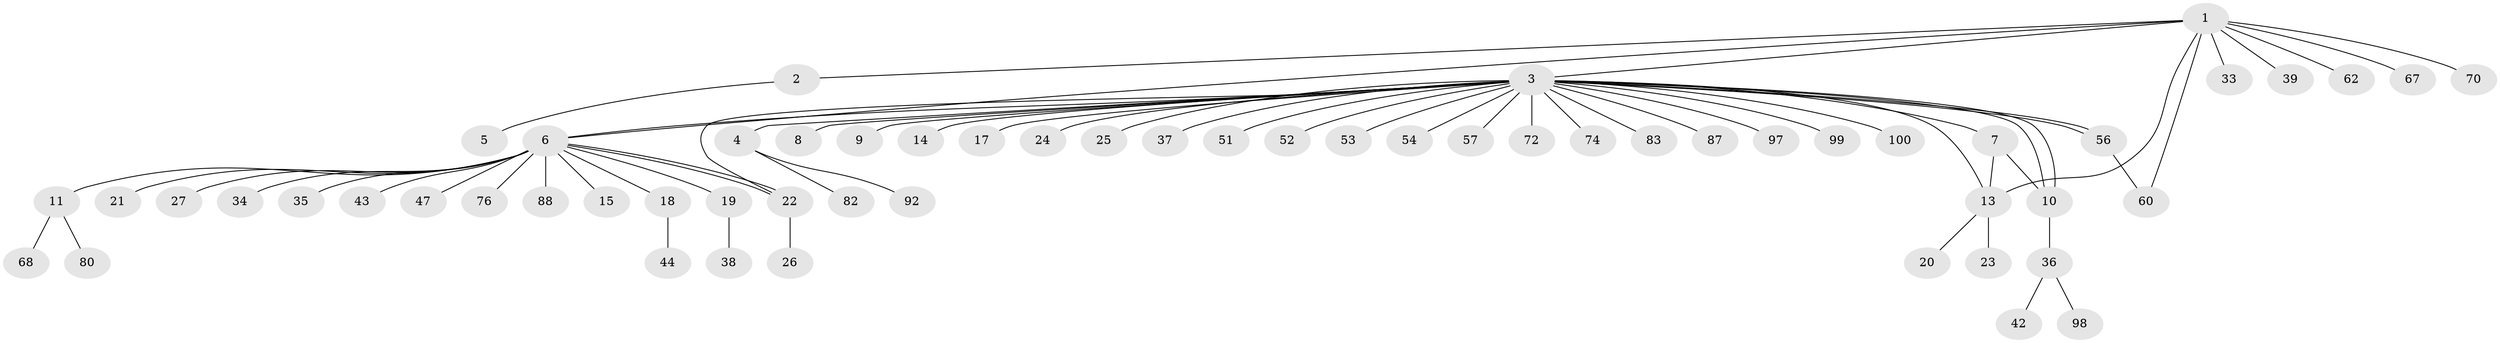 // original degree distribution, {11: 0.009900990099009901, 2: 0.15841584158415842, 32: 0.009900990099009901, 3: 0.10891089108910891, 1: 0.6237623762376238, 16: 0.009900990099009901, 5: 0.019801980198019802, 4: 0.039603960396039604, 7: 0.009900990099009901, 6: 0.009900990099009901}
// Generated by graph-tools (version 1.1) at 2025/18/03/04/25 18:18:28]
// undirected, 60 vertices, 68 edges
graph export_dot {
graph [start="1"]
  node [color=gray90,style=filled];
  1 [super="+12"];
  2;
  3 [super="+29"];
  4;
  5;
  6;
  7 [super="+90+48"];
  8;
  9;
  10 [super="+94+16"];
  11;
  13 [super="+40+93+45+31"];
  14;
  15;
  17 [super="+49"];
  18;
  19 [super="+63+32+28"];
  20;
  21;
  22 [super="+30"];
  23;
  24;
  25;
  26 [super="+65+84"];
  27;
  33;
  34;
  35 [super="+78"];
  36;
  37;
  38;
  39 [super="+69"];
  42 [super="+91"];
  43;
  44 [super="+95"];
  47;
  51;
  52;
  53 [super="+59"];
  54 [super="+101"];
  56;
  57;
  60 [super="+81+66"];
  62;
  67;
  68;
  70;
  72;
  74;
  76;
  80;
  82;
  83;
  87;
  88;
  92;
  97;
  98;
  99;
  100;
  1 -- 2;
  1 -- 3;
  1 -- 6;
  1 -- 33;
  1 -- 39;
  1 -- 60;
  1 -- 62;
  1 -- 67;
  1 -- 70;
  1 -- 13;
  2 -- 5;
  3 -- 4;
  3 -- 6;
  3 -- 7 [weight=3];
  3 -- 8;
  3 -- 9;
  3 -- 10;
  3 -- 10;
  3 -- 13;
  3 -- 14;
  3 -- 17;
  3 -- 24;
  3 -- 25;
  3 -- 37;
  3 -- 51;
  3 -- 52;
  3 -- 53;
  3 -- 54;
  3 -- 56;
  3 -- 56;
  3 -- 57;
  3 -- 72;
  3 -- 74;
  3 -- 83;
  3 -- 87;
  3 -- 97;
  3 -- 99;
  3 -- 100;
  3 -- 22;
  4 -- 82;
  4 -- 92;
  6 -- 11;
  6 -- 15;
  6 -- 18;
  6 -- 19;
  6 -- 21;
  6 -- 22;
  6 -- 22;
  6 -- 27;
  6 -- 34;
  6 -- 35;
  6 -- 43;
  6 -- 47;
  6 -- 76;
  6 -- 88;
  7 -- 10;
  7 -- 13;
  10 -- 36;
  11 -- 68;
  11 -- 80;
  13 -- 20;
  13 -- 23;
  18 -- 44;
  19 -- 38;
  22 -- 26;
  36 -- 42;
  36 -- 98;
  56 -- 60;
}
